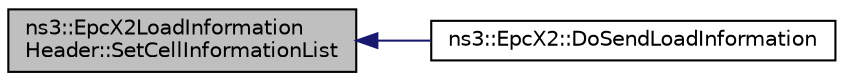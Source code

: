 digraph "ns3::EpcX2LoadInformationHeader::SetCellInformationList"
{
  edge [fontname="Helvetica",fontsize="10",labelfontname="Helvetica",labelfontsize="10"];
  node [fontname="Helvetica",fontsize="10",shape=record];
  rankdir="LR";
  Node1 [label="ns3::EpcX2LoadInformation\lHeader::SetCellInformationList",height=0.2,width=0.4,color="black", fillcolor="grey75", style="filled", fontcolor="black"];
  Node1 -> Node2 [dir="back",color="midnightblue",fontsize="10",style="solid"];
  Node2 [label="ns3::EpcX2::DoSendLoadInformation",height=0.2,width=0.4,color="black", fillcolor="white", style="filled",URL="$df/d1e/classns3_1_1EpcX2.html#aa6e72c1fe568b09e0527de001ac33d8e"];
}
